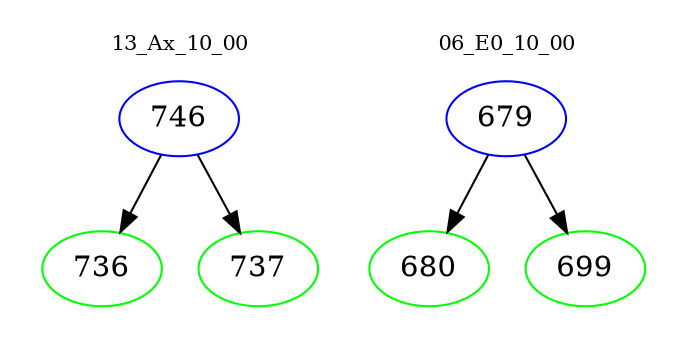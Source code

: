 digraph{
subgraph cluster_0 {
color = white
label = "13_Ax_10_00";
fontsize=10;
T0_746 [label="746", color="blue"]
T0_746 -> T0_736 [color="black"]
T0_736 [label="736", color="green"]
T0_746 -> T0_737 [color="black"]
T0_737 [label="737", color="green"]
}
subgraph cluster_1 {
color = white
label = "06_E0_10_00";
fontsize=10;
T1_679 [label="679", color="blue"]
T1_679 -> T1_680 [color="black"]
T1_680 [label="680", color="green"]
T1_679 -> T1_699 [color="black"]
T1_699 [label="699", color="green"]
}
}
